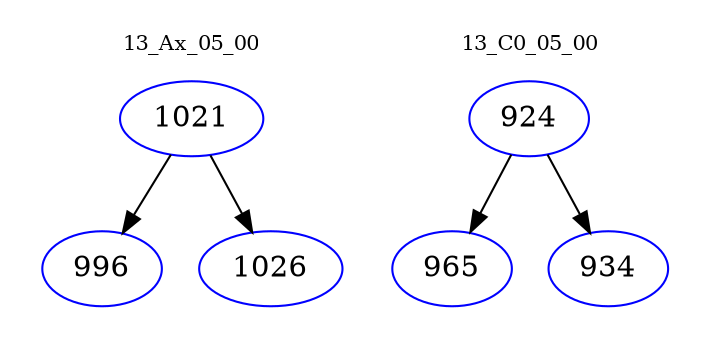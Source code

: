 digraph{
subgraph cluster_0 {
color = white
label = "13_Ax_05_00";
fontsize=10;
T0_1021 [label="1021", color="blue"]
T0_1021 -> T0_996 [color="black"]
T0_996 [label="996", color="blue"]
T0_1021 -> T0_1026 [color="black"]
T0_1026 [label="1026", color="blue"]
}
subgraph cluster_1 {
color = white
label = "13_C0_05_00";
fontsize=10;
T1_924 [label="924", color="blue"]
T1_924 -> T1_965 [color="black"]
T1_965 [label="965", color="blue"]
T1_924 -> T1_934 [color="black"]
T1_934 [label="934", color="blue"]
}
}
